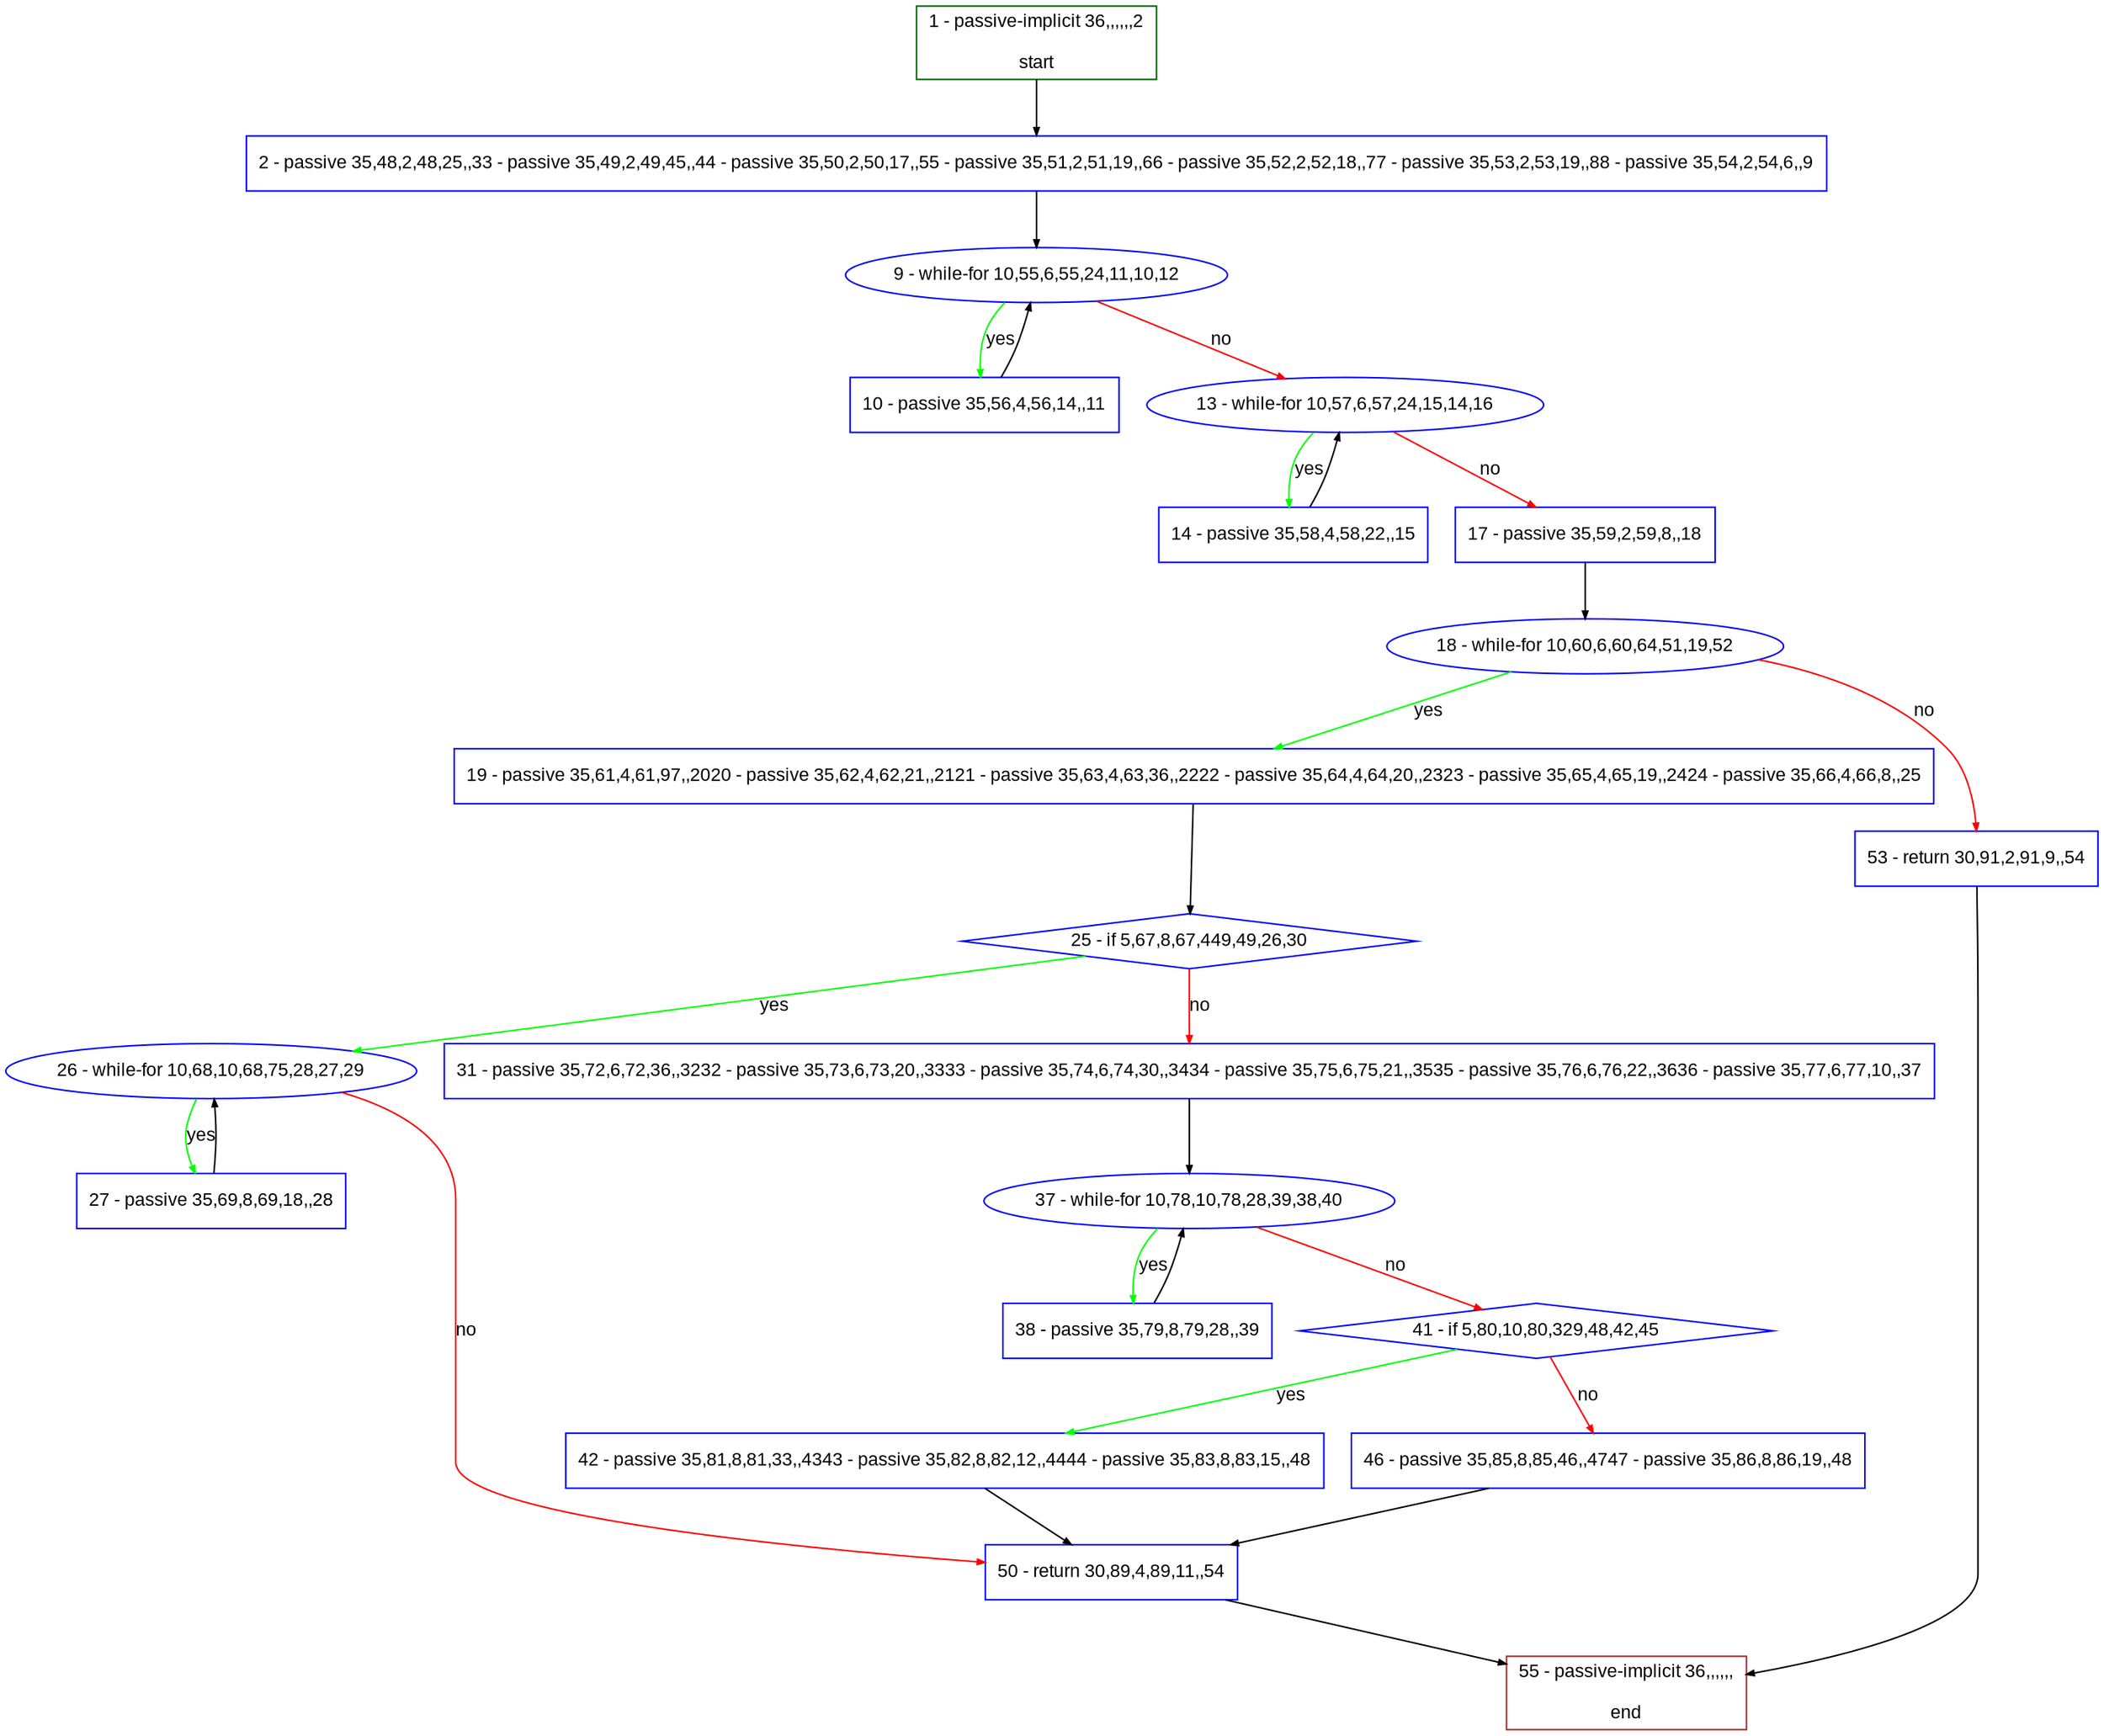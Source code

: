 digraph "" {
  graph [pack="true", label="", fontsize="12", packmode="clust", fontname="Arial", fillcolor="#FFFFCC", bgcolor="white", style="rounded,filled", compound="true"];
  node [node_initialized="no", label="", color="grey", fontsize="12", fillcolor="white", fontname="Arial", style="filled", shape="rectangle", compound="true", fixedsize="false"];
  edge [fontcolor="black", arrowhead="normal", arrowtail="none", arrowsize="0.5", ltail="", label="", color="black", fontsize="12", lhead="", fontname="Arial", dir="forward", compound="true"];
  __N1 [label="2 - passive 35,48,2,48,25,,33 - passive 35,49,2,49,45,,44 - passive 35,50,2,50,17,,55 - passive 35,51,2,51,19,,66 - passive 35,52,2,52,18,,77 - passive 35,53,2,53,19,,88 - passive 35,54,2,54,6,,9", color="#0000ff", fillcolor="#ffffff", style="filled", shape="box"];
  __N2 [label="1 - passive-implicit 36,,,,,,2\n\nstart", color="#006400", fillcolor="#ffffff", style="filled", shape="box"];
  __N3 [label="9 - while-for 10,55,6,55,24,11,10,12", color="#0000ff", fillcolor="#ffffff", style="filled", shape="oval"];
  __N4 [label="10 - passive 35,56,4,56,14,,11", color="#0000ff", fillcolor="#ffffff", style="filled", shape="box"];
  __N5 [label="13 - while-for 10,57,6,57,24,15,14,16", color="#0000ff", fillcolor="#ffffff", style="filled", shape="oval"];
  __N6 [label="14 - passive 35,58,4,58,22,,15", color="#0000ff", fillcolor="#ffffff", style="filled", shape="box"];
  __N7 [label="17 - passive 35,59,2,59,8,,18", color="#0000ff", fillcolor="#ffffff", style="filled", shape="box"];
  __N8 [label="18 - while-for 10,60,6,60,64,51,19,52", color="#0000ff", fillcolor="#ffffff", style="filled", shape="oval"];
  __N9 [label="19 - passive 35,61,4,61,97,,2020 - passive 35,62,4,62,21,,2121 - passive 35,63,4,63,36,,2222 - passive 35,64,4,64,20,,2323 - passive 35,65,4,65,19,,2424 - passive 35,66,4,66,8,,25", color="#0000ff", fillcolor="#ffffff", style="filled", shape="box"];
  __N10 [label="53 - return 30,91,2,91,9,,54", color="#0000ff", fillcolor="#ffffff", style="filled", shape="box"];
  __N11 [label="25 - if 5,67,8,67,449,49,26,30", color="#0000ff", fillcolor="#ffffff", style="filled", shape="diamond"];
  __N12 [label="26 - while-for 10,68,10,68,75,28,27,29", color="#0000ff", fillcolor="#ffffff", style="filled", shape="oval"];
  __N13 [label="31 - passive 35,72,6,72,36,,3232 - passive 35,73,6,73,20,,3333 - passive 35,74,6,74,30,,3434 - passive 35,75,6,75,21,,3535 - passive 35,76,6,76,22,,3636 - passive 35,77,6,77,10,,37", color="#0000ff", fillcolor="#ffffff", style="filled", shape="box"];
  __N14 [label="27 - passive 35,69,8,69,18,,28", color="#0000ff", fillcolor="#ffffff", style="filled", shape="box"];
  __N15 [label="50 - return 30,89,4,89,11,,54", color="#0000ff", fillcolor="#ffffff", style="filled", shape="box"];
  __N16 [label="37 - while-for 10,78,10,78,28,39,38,40", color="#0000ff", fillcolor="#ffffff", style="filled", shape="oval"];
  __N17 [label="38 - passive 35,79,8,79,28,,39", color="#0000ff", fillcolor="#ffffff", style="filled", shape="box"];
  __N18 [label="41 - if 5,80,10,80,329,48,42,45", color="#0000ff", fillcolor="#ffffff", style="filled", shape="diamond"];
  __N19 [label="42 - passive 35,81,8,81,33,,4343 - passive 35,82,8,82,12,,4444 - passive 35,83,8,83,15,,48", color="#0000ff", fillcolor="#ffffff", style="filled", shape="box"];
  __N20 [label="46 - passive 35,85,8,85,46,,4747 - passive 35,86,8,86,19,,48", color="#0000ff", fillcolor="#ffffff", style="filled", shape="box"];
  __N21 [label="55 - passive-implicit 36,,,,,,\n\nend", color="#a52a2a", fillcolor="#ffffff", style="filled", shape="box"];
  __N2 -> __N1 [arrowhead="normal", arrowtail="none", color="#000000", label="", dir="forward"];
  __N1 -> __N3 [arrowhead="normal", arrowtail="none", color="#000000", label="", dir="forward"];
  __N3 -> __N4 [arrowhead="normal", arrowtail="none", color="#00ff00", label="yes", dir="forward"];
  __N4 -> __N3 [arrowhead="normal", arrowtail="none", color="#000000", label="", dir="forward"];
  __N3 -> __N5 [arrowhead="normal", arrowtail="none", color="#ff0000", label="no", dir="forward"];
  __N5 -> __N6 [arrowhead="normal", arrowtail="none", color="#00ff00", label="yes", dir="forward"];
  __N6 -> __N5 [arrowhead="normal", arrowtail="none", color="#000000", label="", dir="forward"];
  __N5 -> __N7 [arrowhead="normal", arrowtail="none", color="#ff0000", label="no", dir="forward"];
  __N7 -> __N8 [arrowhead="normal", arrowtail="none", color="#000000", label="", dir="forward"];
  __N8 -> __N9 [arrowhead="normal", arrowtail="none", color="#00ff00", label="yes", dir="forward"];
  __N8 -> __N10 [arrowhead="normal", arrowtail="none", color="#ff0000", label="no", dir="forward"];
  __N9 -> __N11 [arrowhead="normal", arrowtail="none", color="#000000", label="", dir="forward"];
  __N11 -> __N12 [arrowhead="normal", arrowtail="none", color="#00ff00", label="yes", dir="forward"];
  __N11 -> __N13 [arrowhead="normal", arrowtail="none", color="#ff0000", label="no", dir="forward"];
  __N12 -> __N14 [arrowhead="normal", arrowtail="none", color="#00ff00", label="yes", dir="forward"];
  __N14 -> __N12 [arrowhead="normal", arrowtail="none", color="#000000", label="", dir="forward"];
  __N12 -> __N15 [arrowhead="normal", arrowtail="none", color="#ff0000", label="no", dir="forward"];
  __N13 -> __N16 [arrowhead="normal", arrowtail="none", color="#000000", label="", dir="forward"];
  __N16 -> __N17 [arrowhead="normal", arrowtail="none", color="#00ff00", label="yes", dir="forward"];
  __N17 -> __N16 [arrowhead="normal", arrowtail="none", color="#000000", label="", dir="forward"];
  __N16 -> __N18 [arrowhead="normal", arrowtail="none", color="#ff0000", label="no", dir="forward"];
  __N18 -> __N19 [arrowhead="normal", arrowtail="none", color="#00ff00", label="yes", dir="forward"];
  __N18 -> __N20 [arrowhead="normal", arrowtail="none", color="#ff0000", label="no", dir="forward"];
  __N19 -> __N15 [arrowhead="normal", arrowtail="none", color="#000000", label="", dir="forward"];
  __N20 -> __N15 [arrowhead="normal", arrowtail="none", color="#000000", label="", dir="forward"];
  __N15 -> __N21 [arrowhead="normal", arrowtail="none", color="#000000", label="", dir="forward"];
  __N10 -> __N21 [arrowhead="normal", arrowtail="none", color="#000000", label="", dir="forward"];
}
